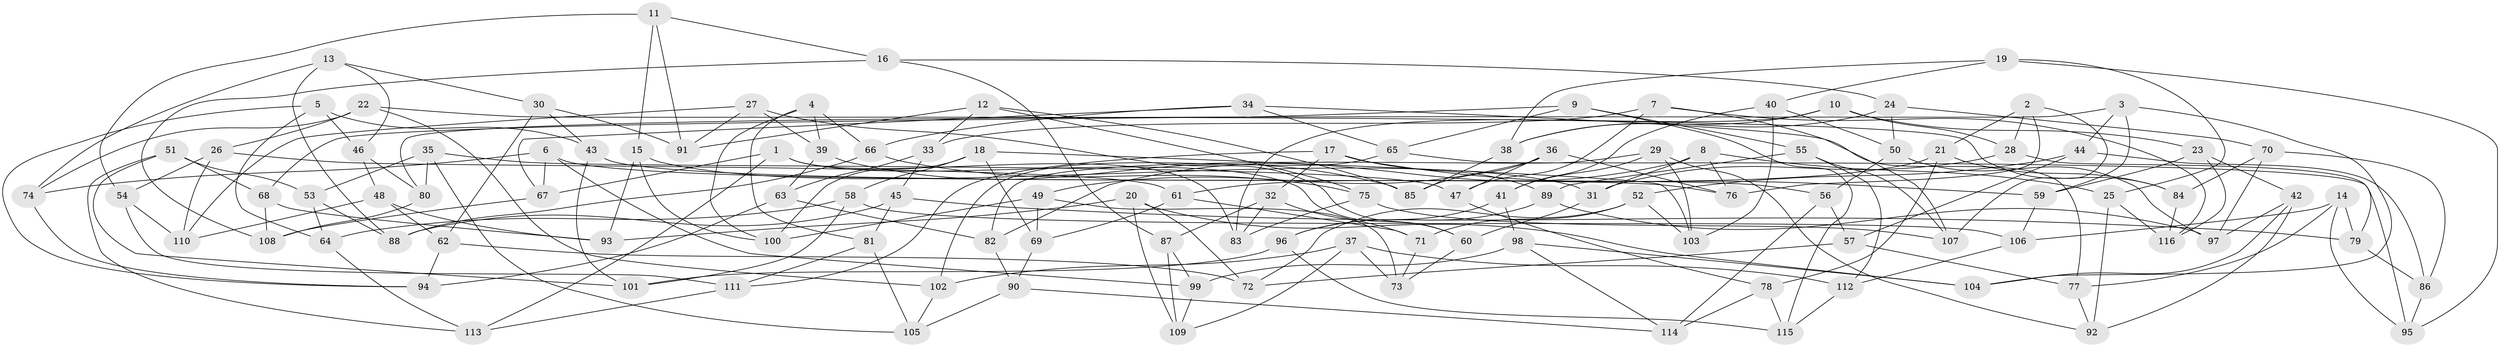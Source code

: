 // Generated by graph-tools (version 1.1) at 2025/50/03/09/25 03:50:47]
// undirected, 116 vertices, 232 edges
graph export_dot {
graph [start="1"]
  node [color=gray90,style=filled];
  1;
  2;
  3;
  4;
  5;
  6;
  7;
  8;
  9;
  10;
  11;
  12;
  13;
  14;
  15;
  16;
  17;
  18;
  19;
  20;
  21;
  22;
  23;
  24;
  25;
  26;
  27;
  28;
  29;
  30;
  31;
  32;
  33;
  34;
  35;
  36;
  37;
  38;
  39;
  40;
  41;
  42;
  43;
  44;
  45;
  46;
  47;
  48;
  49;
  50;
  51;
  52;
  53;
  54;
  55;
  56;
  57;
  58;
  59;
  60;
  61;
  62;
  63;
  64;
  65;
  66;
  67;
  68;
  69;
  70;
  71;
  72;
  73;
  74;
  75;
  76;
  77;
  78;
  79;
  80;
  81;
  82;
  83;
  84;
  85;
  86;
  87;
  88;
  89;
  90;
  91;
  92;
  93;
  94;
  95;
  96;
  97;
  98;
  99;
  100;
  101;
  102;
  103;
  104;
  105;
  106;
  107;
  108;
  109;
  110;
  111;
  112;
  113;
  114;
  115;
  116;
  1 -- 67;
  1 -- 113;
  1 -- 83;
  1 -- 60;
  2 -- 28;
  2 -- 21;
  2 -- 107;
  2 -- 76;
  3 -- 104;
  3 -- 59;
  3 -- 44;
  3 -- 80;
  4 -- 100;
  4 -- 39;
  4 -- 81;
  4 -- 66;
  5 -- 64;
  5 -- 46;
  5 -- 43;
  5 -- 94;
  6 -- 74;
  6 -- 76;
  6 -- 67;
  6 -- 99;
  7 -- 107;
  7 -- 47;
  7 -- 33;
  7 -- 116;
  8 -- 82;
  8 -- 31;
  8 -- 25;
  8 -- 76;
  9 -- 68;
  9 -- 65;
  9 -- 115;
  9 -- 55;
  10 -- 83;
  10 -- 28;
  10 -- 23;
  10 -- 38;
  11 -- 16;
  11 -- 91;
  11 -- 54;
  11 -- 15;
  12 -- 75;
  12 -- 91;
  12 -- 33;
  12 -- 85;
  13 -- 88;
  13 -- 30;
  13 -- 74;
  13 -- 46;
  14 -- 95;
  14 -- 106;
  14 -- 77;
  14 -- 79;
  15 -- 100;
  15 -- 31;
  15 -- 93;
  16 -- 24;
  16 -- 87;
  16 -- 108;
  17 -- 32;
  17 -- 89;
  17 -- 111;
  17 -- 59;
  18 -- 69;
  18 -- 100;
  18 -- 103;
  18 -- 58;
  19 -- 40;
  19 -- 25;
  19 -- 95;
  19 -- 38;
  20 -- 72;
  20 -- 93;
  20 -- 104;
  20 -- 109;
  21 -- 61;
  21 -- 84;
  21 -- 78;
  22 -- 26;
  22 -- 74;
  22 -- 84;
  22 -- 102;
  23 -- 42;
  23 -- 116;
  23 -- 59;
  24 -- 50;
  24 -- 38;
  24 -- 70;
  25 -- 92;
  25 -- 116;
  26 -- 54;
  26 -- 61;
  26 -- 110;
  27 -- 60;
  27 -- 39;
  27 -- 110;
  27 -- 91;
  28 -- 79;
  28 -- 31;
  29 -- 41;
  29 -- 103;
  29 -- 92;
  29 -- 82;
  30 -- 91;
  30 -- 43;
  30 -- 62;
  31 -- 60;
  32 -- 87;
  32 -- 83;
  32 -- 71;
  33 -- 63;
  33 -- 45;
  34 -- 67;
  34 -- 77;
  34 -- 65;
  34 -- 66;
  35 -- 105;
  35 -- 53;
  35 -- 80;
  35 -- 47;
  36 -- 49;
  36 -- 47;
  36 -- 85;
  36 -- 76;
  37 -- 112;
  37 -- 73;
  37 -- 102;
  37 -- 109;
  38 -- 85;
  39 -- 63;
  39 -- 85;
  40 -- 103;
  40 -- 50;
  40 -- 41;
  41 -- 96;
  41 -- 98;
  42 -- 104;
  42 -- 92;
  42 -- 97;
  43 -- 56;
  43 -- 101;
  44 -- 57;
  44 -- 52;
  44 -- 86;
  45 -- 88;
  45 -- 79;
  45 -- 81;
  46 -- 48;
  46 -- 80;
  47 -- 78;
  48 -- 110;
  48 -- 62;
  48 -- 93;
  49 -- 100;
  49 -- 73;
  49 -- 69;
  50 -- 97;
  50 -- 56;
  51 -- 101;
  51 -- 53;
  51 -- 68;
  51 -- 113;
  52 -- 103;
  52 -- 72;
  52 -- 71;
  53 -- 64;
  53 -- 88;
  54 -- 110;
  54 -- 111;
  55 -- 107;
  55 -- 89;
  55 -- 112;
  56 -- 57;
  56 -- 114;
  57 -- 72;
  57 -- 77;
  58 -- 106;
  58 -- 101;
  58 -- 64;
  59 -- 106;
  60 -- 73;
  61 -- 69;
  61 -- 71;
  62 -- 94;
  62 -- 72;
  63 -- 94;
  63 -- 82;
  64 -- 113;
  65 -- 95;
  65 -- 102;
  66 -- 75;
  66 -- 88;
  67 -- 108;
  68 -- 108;
  68 -- 93;
  69 -- 90;
  70 -- 84;
  70 -- 97;
  70 -- 86;
  71 -- 73;
  74 -- 94;
  75 -- 83;
  75 -- 107;
  77 -- 92;
  78 -- 114;
  78 -- 115;
  79 -- 86;
  80 -- 108;
  81 -- 111;
  81 -- 105;
  82 -- 90;
  84 -- 116;
  86 -- 95;
  87 -- 99;
  87 -- 109;
  89 -- 97;
  89 -- 96;
  90 -- 114;
  90 -- 105;
  96 -- 115;
  96 -- 101;
  98 -- 114;
  98 -- 99;
  98 -- 104;
  99 -- 109;
  102 -- 105;
  106 -- 112;
  111 -- 113;
  112 -- 115;
}
